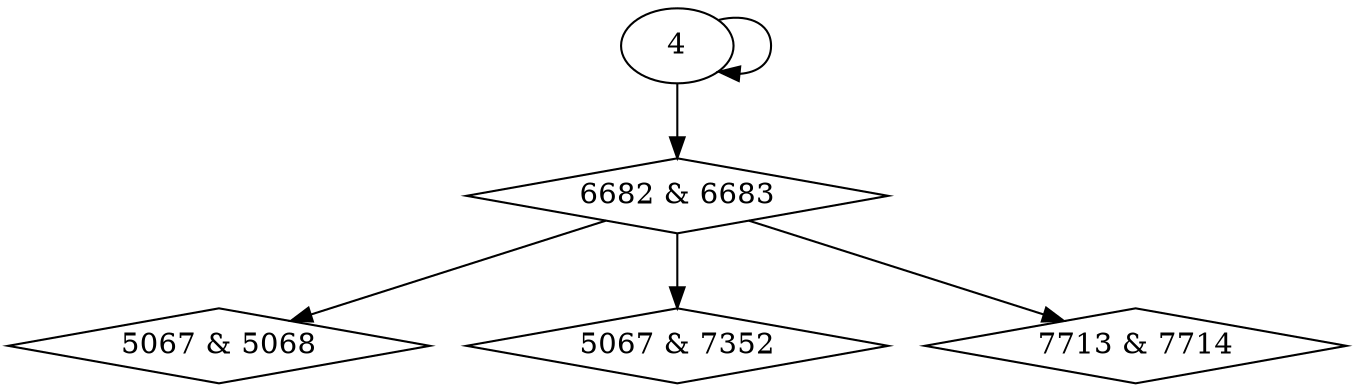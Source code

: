 digraph {
0 [label = "5067 & 5068", shape = diamond];
1 [label = "5067 & 7352", shape = diamond];
2 [label = "6682 & 6683", shape = diamond];
3 [label = "7713 & 7714", shape = diamond];
2 -> 0;
2 -> 1;
4 -> 2;
2 -> 3;
4 -> 4;
}
